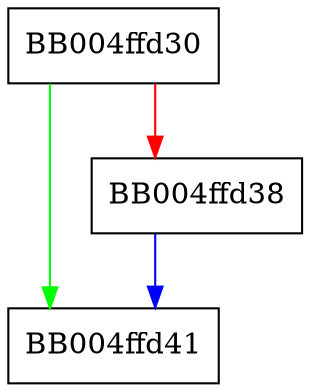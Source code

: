 digraph ossl_quic_txfc_bump_cwm {
  node [shape="box"];
  graph [splines=ortho];
  BB004ffd30 -> BB004ffd41 [color="green"];
  BB004ffd30 -> BB004ffd38 [color="red"];
  BB004ffd38 -> BB004ffd41 [color="blue"];
}
